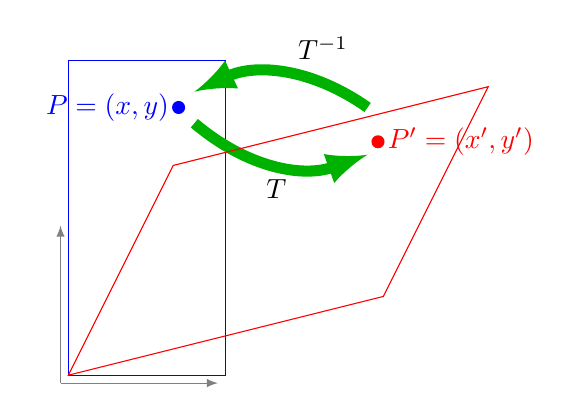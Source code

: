 \usetikzlibrary{matrix}
\begin{tikzpicture}[scale=2]

\newcommand\mafigure{
\draw (0,0) rectangle ++(1,2);
}

\begin{scope}[blue]
  \mafigure;
\draw[->,>=latex, gray] (-0.05,-0.05)--++(1,0) ; 
\draw[->,>=latex, gray] (-0.05,-0.05)--++(0,1);
\node[fill,circle,scale=0.5]  at (0.7,1.7) {};
\node[left]  at (0.7,1.7) {$P=(x,y)$};
\end{scope}

\draw[->,>=latex,line width=4pt,green!70!black] (0.8,1.6) to[bend right] node[black,below]{$T$} ++(1.1,-0.2); 
\draw[<-,>=latex,line width=4pt,green!70!black] (0.8,1.8) to[bend left] node[black,above right]{$T^{-1}$} ++(1.1,-0.1); 

%  \draw[red] (0,0)--(2,0.5)--(2.333,1.166)--(0.333,0.666)--cycle;
\begin{scope}[cm={2,0.5,0.333,0.666,(0,0)},red]
  \mafigure;
\node[fill,circle,scale=0.5]  at (0.7,1.7) {};
\node[right]  at (0.7,1.7) {$P'=(x',y')$};
\end{scope}
% 
%  \node at (0,0)[below] {$(0,0)$};  
%  \node at (1,0)[below] {$(1,0)$};  
%  \node at (0,1)[left] {$(0,1)$};  
%  \node at (2,0.5)[below] {$(a,c)$};  
%  \node at (0.333,0.666)[left] {$(b,d)$}; 
\end{tikzpicture}